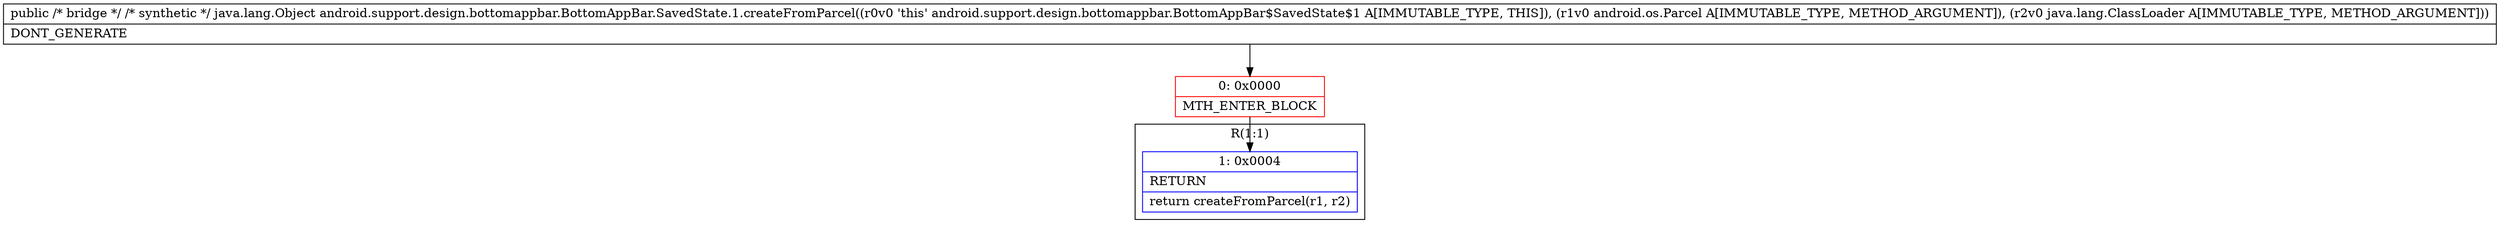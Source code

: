 digraph "CFG forandroid.support.design.bottomappbar.BottomAppBar.SavedState.1.createFromParcel(Landroid\/os\/Parcel;Ljava\/lang\/ClassLoader;)Ljava\/lang\/Object;" {
subgraph cluster_Region_855937617 {
label = "R(1:1)";
node [shape=record,color=blue];
Node_1 [shape=record,label="{1\:\ 0x0004|RETURN\l|return createFromParcel(r1, r2)\l}"];
}
Node_0 [shape=record,color=red,label="{0\:\ 0x0000|MTH_ENTER_BLOCK\l}"];
MethodNode[shape=record,label="{public \/* bridge *\/ \/* synthetic *\/ java.lang.Object android.support.design.bottomappbar.BottomAppBar.SavedState.1.createFromParcel((r0v0 'this' android.support.design.bottomappbar.BottomAppBar$SavedState$1 A[IMMUTABLE_TYPE, THIS]), (r1v0 android.os.Parcel A[IMMUTABLE_TYPE, METHOD_ARGUMENT]), (r2v0 java.lang.ClassLoader A[IMMUTABLE_TYPE, METHOD_ARGUMENT]))  | DONT_GENERATE\l}"];
MethodNode -> Node_0;
Node_0 -> Node_1;
}

